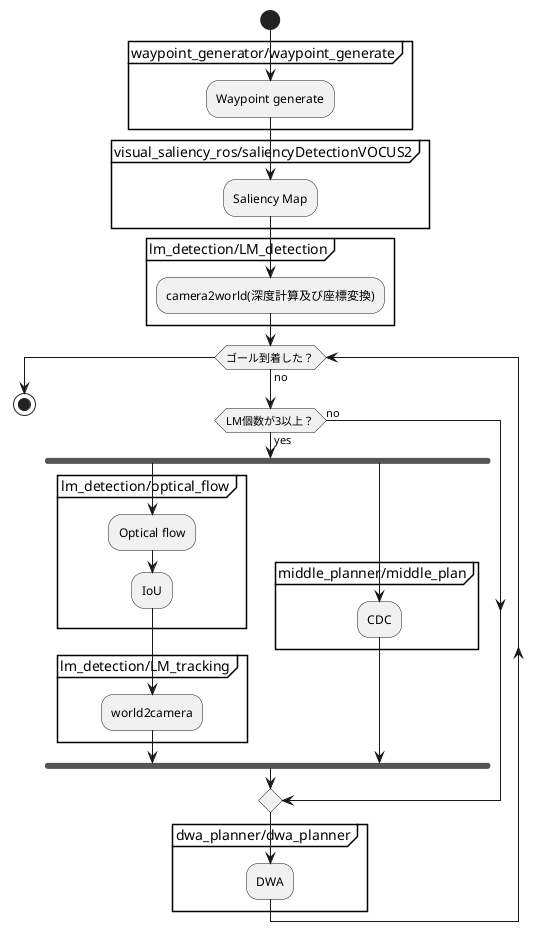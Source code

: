 @startuml
start
group waypoint_generator/waypoint_generate
:Waypoint generate;
end group
group visual_saliency_ros/saliencyDetectionVOCUS2
:Saliency Map;
end group
group lm_detection/LM_detection
:camera2world(深度計算及び座標変換);
end group
while (ゴール到着した？)
-> no;
if(LM個数が3以上？) then (yes)
fork

group lm_detection/optical_flow
    :Optical flow;
    :IoU;
end group

group lm_detection/LM_tracking
    :world2camera;
end group

fork again
group middle_planner/middle_plan
    :CDC;
end group

end fork
else (no)
endif
group dwa_planner/dwa_planner
    :DWA;
end group

endwhile
stop

@enduml